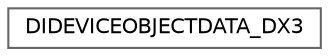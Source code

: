 digraph "类继承关系图"
{
 // LATEX_PDF_SIZE
  bgcolor="transparent";
  edge [fontname=Helvetica,fontsize=10,labelfontname=Helvetica,labelfontsize=10];
  node [fontname=Helvetica,fontsize=10,shape=box,height=0.2,width=0.4];
  rankdir="LR";
  Node0 [id="Node000000",label="DIDEVICEOBJECTDATA_DX3",height=0.2,width=0.4,color="grey40", fillcolor="white", style="filled",URL="$struct_d_i_d_e_v_i_c_e_o_b_j_e_c_t_d_a_t_a___d_x3.html",tooltip=" "];
}
